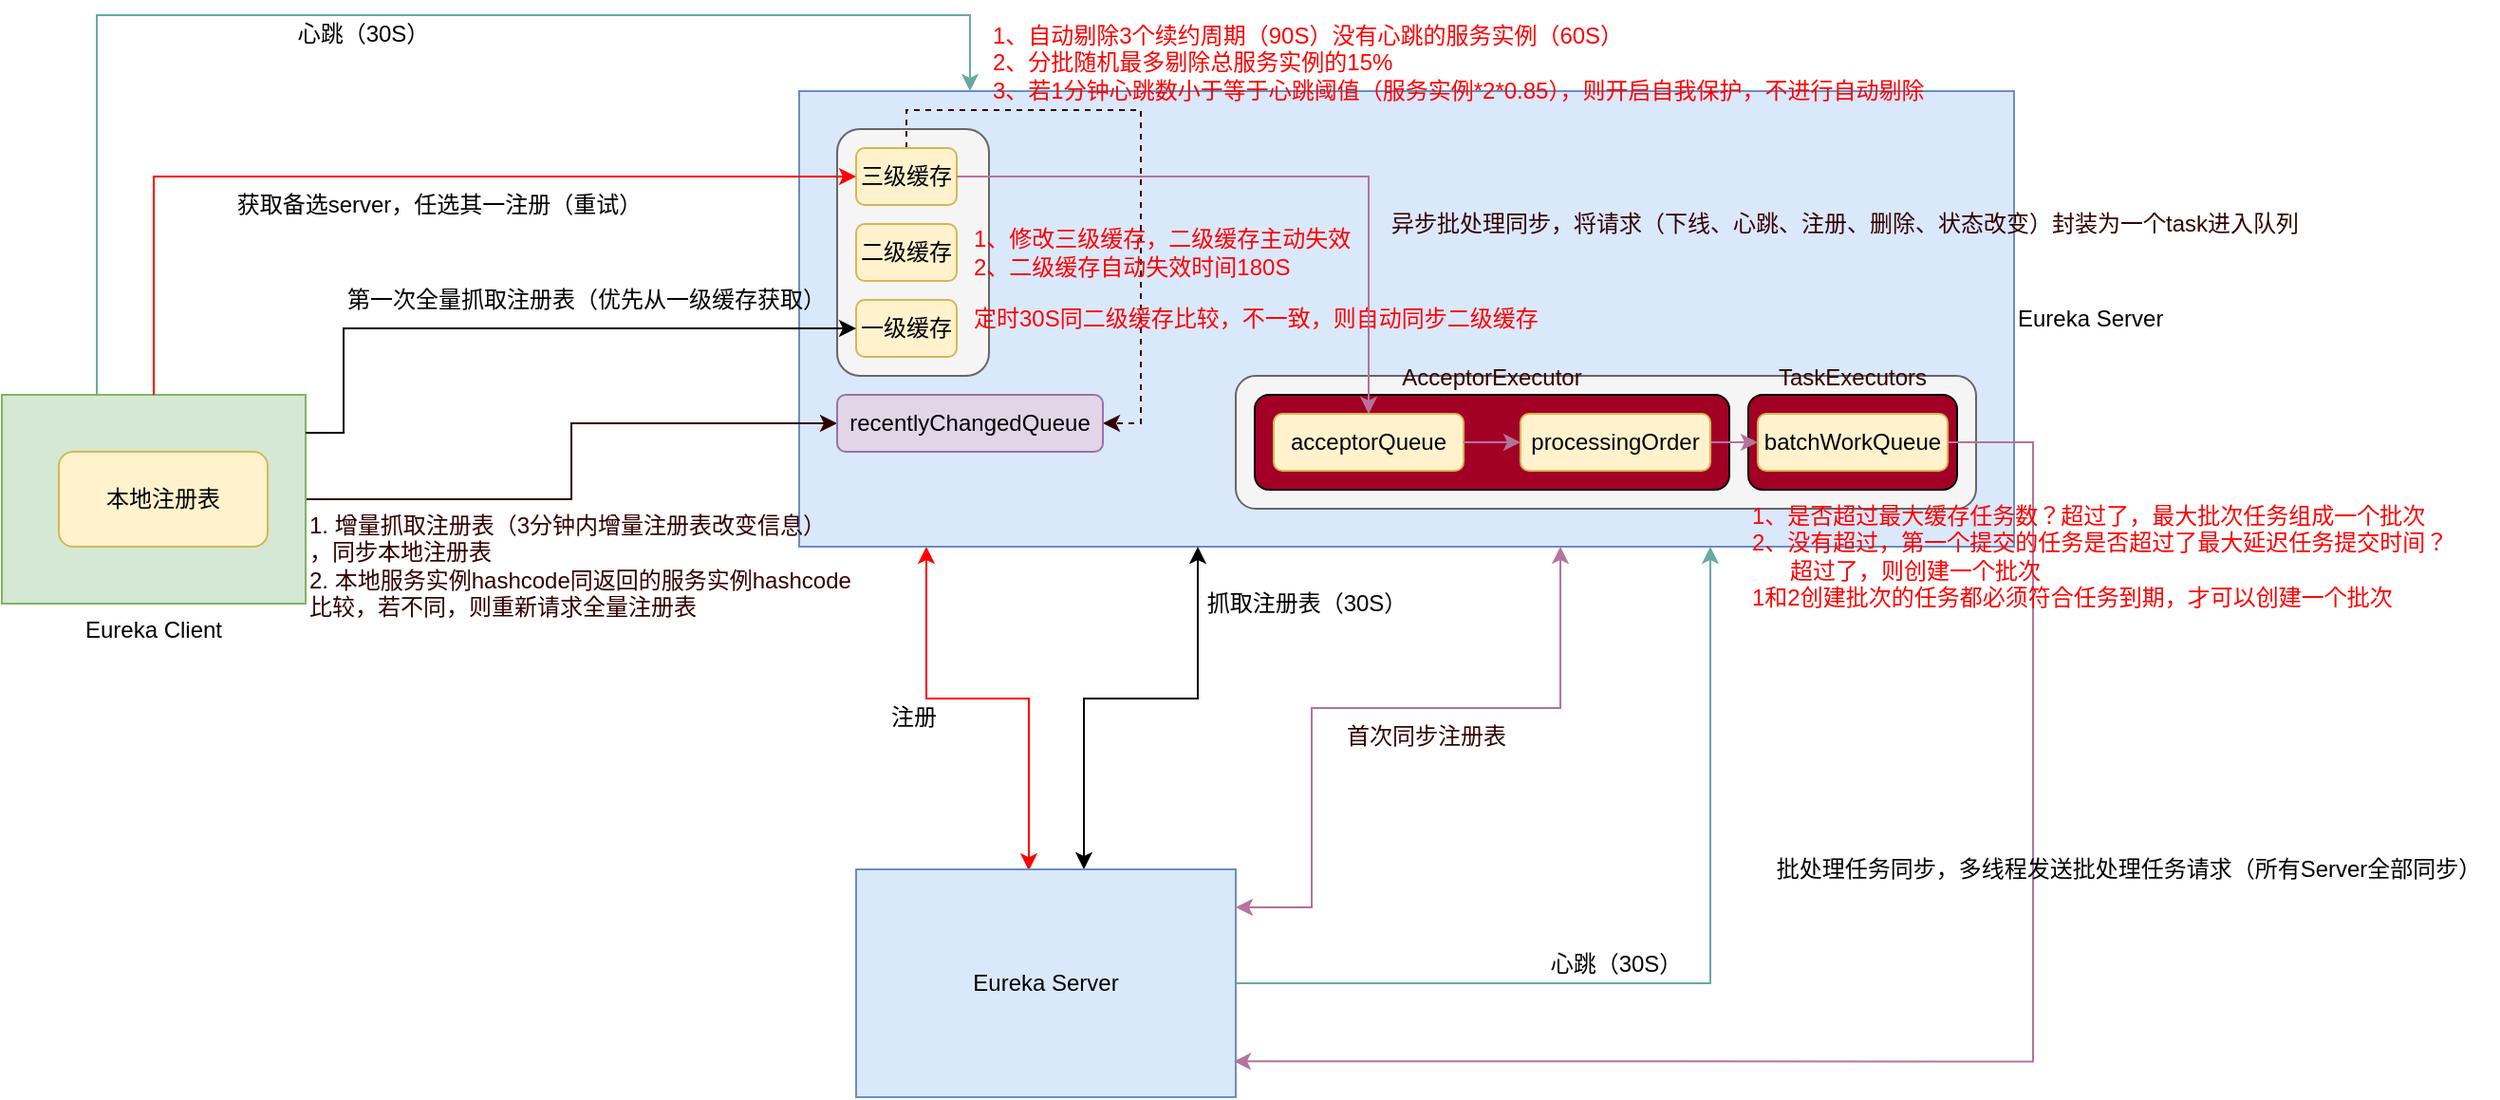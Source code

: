 <mxfile version="15.8.7" type="device"><diagram id="hEnvNMUy5rc4tmcmWba-" name="第 1 页"><mxGraphModel dx="943" dy="739" grid="1" gridSize="10" guides="1" tooltips="1" connect="1" arrows="1" fold="1" page="1" pageScale="1" pageWidth="827" pageHeight="1169" math="0" shadow="0"><root><mxCell id="0"/><mxCell id="1" parent="0"/><mxCell id="5mRziU9C8rU9fIT66Dkt-3" style="edgeStyle=orthogonalEdgeStyle;rounded=0;orthogonalLoop=1;jettySize=auto;html=1;entryX=0.455;entryY=0.005;entryDx=0;entryDy=0;startArrow=classic;startFill=1;strokeColor=#FF0000;entryPerimeter=0;" edge="1" parent="1" source="5mRziU9C8rU9fIT66Dkt-1" target="5mRziU9C8rU9fIT66Dkt-2"><mxGeometry relative="1" as="geometry"><Array as="points"><mxPoint x="567" y="400"/><mxPoint x="621" y="400"/></Array></mxGeometry></mxCell><mxCell id="5mRziU9C8rU9fIT66Dkt-1" value="Eureka Server" style="rounded=0;whiteSpace=wrap;html=1;fillColor=#dae8fc;strokeColor=#6c8ebf;labelPosition=right;verticalLabelPosition=middle;align=left;verticalAlign=middle;" vertex="1" parent="1"><mxGeometry x="500" y="80" width="640" height="240" as="geometry"/></mxCell><mxCell id="5mRziU9C8rU9fIT66Dkt-6" style="edgeStyle=orthogonalEdgeStyle;rounded=0;orthogonalLoop=1;jettySize=auto;html=1;startArrow=classic;startFill=1;" edge="1" parent="1" source="5mRziU9C8rU9fIT66Dkt-2" target="5mRziU9C8rU9fIT66Dkt-1"><mxGeometry relative="1" as="geometry"><mxPoint x="667" y="310" as="targetPoint"/><Array as="points"><mxPoint x="650" y="400"/><mxPoint x="710" y="400"/></Array></mxGeometry></mxCell><mxCell id="5mRziU9C8rU9fIT66Dkt-23" style="edgeStyle=orthogonalEdgeStyle;rounded=0;orthogonalLoop=1;jettySize=auto;html=1;fontColor=#FF0000;startArrow=none;startFill=0;strokeColor=#67AB9F;" edge="1" parent="1" source="5mRziU9C8rU9fIT66Dkt-2" target="5mRziU9C8rU9fIT66Dkt-1"><mxGeometry relative="1" as="geometry"><mxPoint x="870" y="330" as="targetPoint"/><Array as="points"><mxPoint x="980" y="550"/></Array></mxGeometry></mxCell><mxCell id="5mRziU9C8rU9fIT66Dkt-36" style="edgeStyle=orthogonalEdgeStyle;rounded=0;orthogonalLoop=1;jettySize=auto;html=1;fontColor=#330000;startArrow=classic;startFill=1;strokeColor=#B5739D;" edge="1" parent="1" source="5mRziU9C8rU9fIT66Dkt-2" target="5mRziU9C8rU9fIT66Dkt-1"><mxGeometry relative="1" as="geometry"><Array as="points"><mxPoint x="770" y="510"/><mxPoint x="770" y="405"/><mxPoint x="901" y="405"/></Array></mxGeometry></mxCell><mxCell id="5mRziU9C8rU9fIT66Dkt-2" value="Eureka Server" style="rounded=0;whiteSpace=wrap;html=1;fillColor=#dae8fc;strokeColor=#6c8ebf;" vertex="1" parent="1"><mxGeometry x="530" y="490" width="200" height="120" as="geometry"/></mxCell><mxCell id="5mRziU9C8rU9fIT66Dkt-4" value="注册" style="text;html=1;align=center;verticalAlign=middle;resizable=0;points=[];autosize=1;strokeColor=none;fillColor=none;" vertex="1" parent="1"><mxGeometry x="540" y="400" width="40" height="20" as="geometry"/></mxCell><mxCell id="5mRziU9C8rU9fIT66Dkt-8" value="抓取注册表（30S）" style="text;html=1;align=center;verticalAlign=middle;resizable=0;points=[];autosize=1;strokeColor=none;fillColor=none;" vertex="1" parent="1"><mxGeometry x="707" y="340" width="120" height="20" as="geometry"/></mxCell><mxCell id="5mRziU9C8rU9fIT66Dkt-29" style="edgeStyle=orthogonalEdgeStyle;rounded=0;orthogonalLoop=1;jettySize=auto;html=1;fontColor=#330000;startArrow=none;startFill=0;strokeColor=#330000;" edge="1" parent="1" source="5mRziU9C8rU9fIT66Dkt-9" target="5mRziU9C8rU9fIT66Dkt-28"><mxGeometry relative="1" as="geometry"/></mxCell><mxCell id="5mRziU9C8rU9fIT66Dkt-32" style="edgeStyle=orthogonalEdgeStyle;rounded=0;orthogonalLoop=1;jettySize=auto;html=1;fontColor=#330000;startArrow=none;startFill=0;strokeColor=#67AB9F;" edge="1" parent="1" source="5mRziU9C8rU9fIT66Dkt-9"><mxGeometry relative="1" as="geometry"><mxPoint x="590" y="80" as="targetPoint"/><Array as="points"><mxPoint x="130" y="40"/><mxPoint x="590" y="40"/><mxPoint x="590" y="80"/></Array></mxGeometry></mxCell><mxCell id="5mRziU9C8rU9fIT66Dkt-9" value="Eureka Client" style="rounded=0;whiteSpace=wrap;html=1;fillColor=#d5e8d4;strokeColor=#82b366;labelPosition=center;verticalLabelPosition=bottom;align=center;verticalAlign=top;" vertex="1" parent="1"><mxGeometry x="80" y="240" width="160" height="110" as="geometry"/></mxCell><mxCell id="5mRziU9C8rU9fIT66Dkt-11" value="获取备选server，任选其一注册（重试）" style="text;html=1;align=center;verticalAlign=middle;resizable=0;points=[];autosize=1;strokeColor=none;fillColor=none;" vertex="1" parent="1"><mxGeometry x="195" y="130" width="230" height="20" as="geometry"/></mxCell><mxCell id="5mRziU9C8rU9fIT66Dkt-18" value="" style="rounded=1;whiteSpace=wrap;html=1;fillColor=#f5f5f5;fontColor=#333333;strokeColor=#666666;" vertex="1" parent="1"><mxGeometry x="520" y="100" width="80" height="130" as="geometry"/></mxCell><mxCell id="5mRziU9C8rU9fIT66Dkt-16" value="二级缓存" style="rounded=1;whiteSpace=wrap;html=1;fillColor=#fff2cc;strokeColor=#d6b656;" vertex="1" parent="1"><mxGeometry x="530" y="150" width="53" height="30" as="geometry"/></mxCell><mxCell id="5mRziU9C8rU9fIT66Dkt-17" value="一级缓存" style="rounded=1;whiteSpace=wrap;html=1;fillColor=#fff2cc;strokeColor=#d6b656;" vertex="1" parent="1"><mxGeometry x="530" y="190" width="53" height="30" as="geometry"/></mxCell><mxCell id="5mRziU9C8rU9fIT66Dkt-31" style="edgeStyle=orthogonalEdgeStyle;rounded=0;orthogonalLoop=1;jettySize=auto;html=1;entryX=1;entryY=0.5;entryDx=0;entryDy=0;fontColor=#330000;startArrow=none;startFill=0;strokeColor=#330000;dashed=1;" edge="1" parent="1" source="5mRziU9C8rU9fIT66Dkt-12" target="5mRziU9C8rU9fIT66Dkt-28"><mxGeometry relative="1" as="geometry"><Array as="points"><mxPoint x="557" y="90"/><mxPoint x="680" y="90"/><mxPoint x="680" y="255"/></Array></mxGeometry></mxCell><mxCell id="5mRziU9C8rU9fIT66Dkt-12" value="三级缓存" style="rounded=1;whiteSpace=wrap;html=1;fillColor=#fff2cc;strokeColor=#d6b656;" vertex="1" parent="1"><mxGeometry x="530" y="110" width="53" height="30" as="geometry"/></mxCell><mxCell id="5mRziU9C8rU9fIT66Dkt-10" style="edgeStyle=orthogonalEdgeStyle;rounded=0;orthogonalLoop=1;jettySize=auto;html=1;startArrow=none;startFill=0;strokeColor=#FF0000;" edge="1" parent="1" source="5mRziU9C8rU9fIT66Dkt-9"><mxGeometry relative="1" as="geometry"><mxPoint x="530" y="125" as="targetPoint"/><Array as="points"><mxPoint x="160" y="125"/></Array></mxGeometry></mxCell><mxCell id="5mRziU9C8rU9fIT66Dkt-19" value="第一次全量抓取注册表（优先从一级缓存获取）" style="text;html=1;align=left;verticalAlign=middle;resizable=0;points=[];autosize=1;strokeColor=none;fillColor=none;" vertex="1" parent="1"><mxGeometry x="260" y="180" width="270" height="20" as="geometry"/></mxCell><mxCell id="5mRziU9C8rU9fIT66Dkt-15" style="edgeStyle=orthogonalEdgeStyle;rounded=0;orthogonalLoop=1;jettySize=auto;html=1;entryX=0;entryY=0.5;entryDx=0;entryDy=0;startArrow=none;startFill=0;" edge="1" parent="1" source="5mRziU9C8rU9fIT66Dkt-9" target="5mRziU9C8rU9fIT66Dkt-17"><mxGeometry relative="1" as="geometry"><Array as="points"><mxPoint x="260" y="260"/><mxPoint x="260" y="205"/></Array></mxGeometry></mxCell><mxCell id="5mRziU9C8rU9fIT66Dkt-21" value="1、修改三级缓存，二级缓存主动失效&lt;br&gt;2、二级缓存自动失效时间180S" style="text;html=1;align=left;verticalAlign=middle;resizable=0;points=[];autosize=1;strokeColor=none;fillColor=none;fontColor=#FF0000;" vertex="1" parent="1"><mxGeometry x="590" y="150" width="210" height="30" as="geometry"/></mxCell><mxCell id="5mRziU9C8rU9fIT66Dkt-22" value="定时30S同二级缓存比较，不一致，则自动同步二级缓存" style="text;html=1;align=left;verticalAlign=middle;resizable=0;points=[];autosize=1;strokeColor=none;fillColor=none;fontColor=#FF0000;" vertex="1" parent="1"><mxGeometry x="590" y="190" width="310" height="20" as="geometry"/></mxCell><mxCell id="5mRziU9C8rU9fIT66Dkt-24" value="&lt;span style=&quot;color: rgb(0 , 0 , 0)&quot;&gt;心跳（30S）&lt;/span&gt;" style="text;html=1;align=center;verticalAlign=middle;resizable=0;points=[];autosize=1;strokeColor=none;fillColor=none;fontColor=#FF0000;" vertex="1" parent="1"><mxGeometry x="890" y="530" width="80" height="20" as="geometry"/></mxCell><mxCell id="5mRziU9C8rU9fIT66Dkt-28" value="recentlyChangedQueue" style="rounded=1;whiteSpace=wrap;html=1;fillColor=#e1d5e7;strokeColor=#9673a6;" vertex="1" parent="1"><mxGeometry x="520" y="240" width="140" height="30" as="geometry"/></mxCell><mxCell id="5mRziU9C8rU9fIT66Dkt-30" value="1. 增量抓取注册表（3分钟内增量注册表改变信息）&lt;br&gt;，同步本地注册表&lt;br&gt;2. 本地服务实例hashcode同返回的服务实例hashcode&lt;br&gt;比较，若不同，则重新请求全量注册表" style="text;html=1;align=left;verticalAlign=middle;resizable=0;points=[];autosize=1;strokeColor=none;fillColor=none;fontColor=#330000;" vertex="1" parent="1"><mxGeometry x="240" y="300" width="300" height="60" as="geometry"/></mxCell><mxCell id="5mRziU9C8rU9fIT66Dkt-33" value="&lt;span style=&quot;color: rgb(0 , 0 , 0)&quot;&gt;心跳（30S）&lt;/span&gt;" style="text;html=1;align=center;verticalAlign=middle;resizable=0;points=[];autosize=1;strokeColor=none;fillColor=none;fontColor=#FF0000;" vertex="1" parent="1"><mxGeometry x="230" y="40" width="80" height="20" as="geometry"/></mxCell><mxCell id="5mRziU9C8rU9fIT66Dkt-34" value="1、自动剔除3个续约周期（90S）没有心跳的服务实例（60S）&lt;br&gt;2、分批随机最多剔除总服务实例的15%&lt;br&gt;3、若1分钟心跳数小于等于心跳阈值（服务实例*2*0.85），则开启自我保护，不进行自动剔除" style="text;html=1;align=left;verticalAlign=middle;resizable=0;points=[];autosize=1;strokeColor=none;fillColor=none;fontColor=#FF0000;" vertex="1" parent="1"><mxGeometry x="600" y="40" width="510" height="50" as="geometry"/></mxCell><mxCell id="5mRziU9C8rU9fIT66Dkt-35" value="本地注册表" style="rounded=1;whiteSpace=wrap;html=1;fillColor=#fff2cc;strokeColor=#d6b656;" vertex="1" parent="1"><mxGeometry x="110" y="270" width="110" height="50" as="geometry"/></mxCell><mxCell id="5mRziU9C8rU9fIT66Dkt-37" value="首次同步注册表" style="text;html=1;align=center;verticalAlign=middle;resizable=0;points=[];autosize=1;strokeColor=none;fillColor=none;fontColor=#330000;" vertex="1" parent="1"><mxGeometry x="780" y="410" width="100" height="20" as="geometry"/></mxCell><mxCell id="5mRziU9C8rU9fIT66Dkt-38" value="" style="rounded=1;whiteSpace=wrap;html=1;fontColor=#333333;fillColor=#f5f5f5;strokeColor=#666666;" vertex="1" parent="1"><mxGeometry x="730" y="230" width="390" height="70" as="geometry"/></mxCell><mxCell id="5mRziU9C8rU9fIT66Dkt-40" value="异步批处理同步，将请求（下线、心跳、注册、删除、状态改变）封装为一个task进入队列" style="text;html=1;align=left;verticalAlign=middle;resizable=0;points=[];autosize=1;strokeColor=none;fillColor=none;fontColor=#330000;" vertex="1" parent="1"><mxGeometry x="810" y="140" width="490" height="20" as="geometry"/></mxCell><mxCell id="5mRziU9C8rU9fIT66Dkt-46" value="TaskExecutors" style="rounded=1;whiteSpace=wrap;html=1;fontColor=#330000;labelPosition=center;verticalLabelPosition=top;align=center;verticalAlign=bottom;fillColor=#A20025;" vertex="1" parent="1"><mxGeometry x="1000" y="240" width="110" height="50" as="geometry"/></mxCell><mxCell id="5mRziU9C8rU9fIT66Dkt-50" style="edgeStyle=orthogonalEdgeStyle;rounded=0;orthogonalLoop=1;jettySize=auto;html=1;entryX=0.995;entryY=0.843;entryDx=0;entryDy=0;entryPerimeter=0;fontColor=#FF0000;startArrow=none;startFill=0;strokeColor=#B5739D;" edge="1" parent="1" source="5mRziU9C8rU9fIT66Dkt-43" target="5mRziU9C8rU9fIT66Dkt-2"><mxGeometry relative="1" as="geometry"><Array as="points"><mxPoint x="1150" y="265"/><mxPoint x="1150" y="591"/></Array></mxGeometry></mxCell><mxCell id="5mRziU9C8rU9fIT66Dkt-43" value="batchWorkQueue" style="rounded=1;whiteSpace=wrap;html=1;fillColor=#fff2cc;strokeColor=#d6b656;" vertex="1" parent="1"><mxGeometry x="1005" y="250" width="100" height="30" as="geometry"/></mxCell><mxCell id="5mRziU9C8rU9fIT66Dkt-48" value="AcceptorExecutor" style="rounded=1;whiteSpace=wrap;html=1;fontColor=#330000;labelPosition=center;verticalLabelPosition=top;align=center;verticalAlign=bottom;fillColor=#A20025;" vertex="1" parent="1"><mxGeometry x="740" y="240" width="250" height="50" as="geometry"/></mxCell><mxCell id="5mRziU9C8rU9fIT66Dkt-39" style="edgeStyle=orthogonalEdgeStyle;rounded=0;orthogonalLoop=1;jettySize=auto;html=1;fontColor=#330000;startArrow=none;startFill=0;strokeColor=#B5739D;exitX=1;exitY=0.5;exitDx=0;exitDy=0;entryX=0.5;entryY=0;entryDx=0;entryDy=0;" edge="1" parent="1" source="5mRziU9C8rU9fIT66Dkt-12" target="5mRziU9C8rU9fIT66Dkt-41"><mxGeometry relative="1" as="geometry"><Array as="points"><mxPoint x="800" y="125"/></Array></mxGeometry></mxCell><mxCell id="5mRziU9C8rU9fIT66Dkt-45" style="edgeStyle=orthogonalEdgeStyle;rounded=0;orthogonalLoop=1;jettySize=auto;html=1;fontColor=#330000;startArrow=none;startFill=0;strokeColor=#B5739D;entryX=0;entryY=0.5;entryDx=0;entryDy=0;" edge="1" parent="1" source="5mRziU9C8rU9fIT66Dkt-42" target="5mRziU9C8rU9fIT66Dkt-43"><mxGeometry relative="1" as="geometry"/></mxCell><mxCell id="5mRziU9C8rU9fIT66Dkt-41" value="acceptorQueue" style="rounded=1;whiteSpace=wrap;html=1;fillColor=#fff2cc;strokeColor=#d6b656;" vertex="1" parent="1"><mxGeometry x="750" y="250" width="100" height="30" as="geometry"/></mxCell><mxCell id="5mRziU9C8rU9fIT66Dkt-42" value="processingOrder" style="rounded=1;whiteSpace=wrap;html=1;fillColor=#fff2cc;strokeColor=#d6b656;" vertex="1" parent="1"><mxGeometry x="880" y="250" width="100" height="30" as="geometry"/></mxCell><mxCell id="5mRziU9C8rU9fIT66Dkt-44" style="edgeStyle=orthogonalEdgeStyle;rounded=0;orthogonalLoop=1;jettySize=auto;html=1;fontColor=#330000;startArrow=none;startFill=0;strokeColor=#B5739D;" edge="1" parent="1" source="5mRziU9C8rU9fIT66Dkt-41" target="5mRziU9C8rU9fIT66Dkt-42"><mxGeometry relative="1" as="geometry"/></mxCell><mxCell id="5mRziU9C8rU9fIT66Dkt-49" value="1、是否超过最大缓存任务数？超过了，最大批次任务组成一个批次&lt;br&gt;2、没有超过，第一个提交的任务是否超过了最大延迟任务提交时间？&lt;br&gt;&amp;nbsp; &amp;nbsp; &amp;nbsp; 超过了，则创建一个批次&lt;br&gt;1和2创建批次的任务都必须符合任务到期，才可以创建一个批次" style="text;html=1;align=left;verticalAlign=middle;resizable=0;points=[];autosize=1;strokeColor=none;fillColor=none;fontColor=#FF0000;" vertex="1" parent="1"><mxGeometry x="1000" y="295" width="380" height="60" as="geometry"/></mxCell><mxCell id="5mRziU9C8rU9fIT66Dkt-51" value="批处理任务同步，多线程发送批处理任务请求（所有Server全部同步）" style="text;html=1;align=center;verticalAlign=middle;resizable=0;points=[];autosize=1;strokeColor=none;fillColor=none;fontColor=#000000;" vertex="1" parent="1"><mxGeometry x="1005" y="480" width="390" height="20" as="geometry"/></mxCell></root></mxGraphModel></diagram></mxfile>